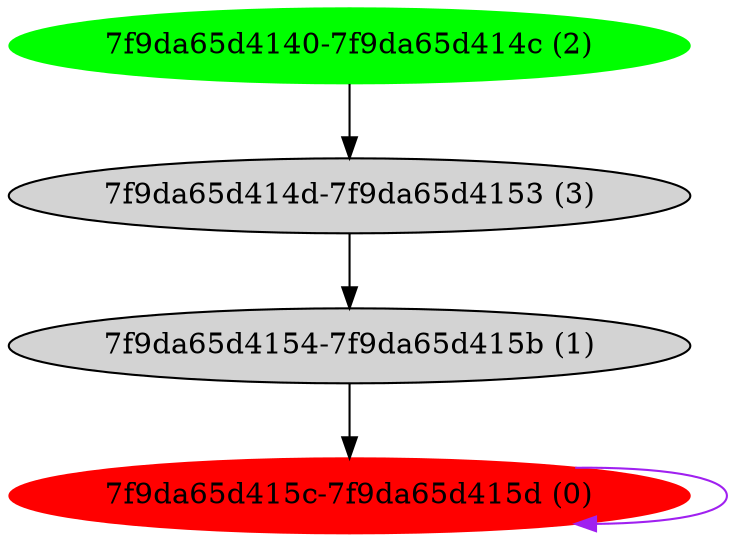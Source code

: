 digraph G {
   bb_7f9da65d415c [label="7f9da65d415c-7f9da65d415d (0)", color="red" style=filled];
   bb_7f9da65d4154 [label="7f9da65d4154-7f9da65d415b (1)" style=filled];
   bb_7f9da65d4140 [label="7f9da65d4140-7f9da65d414c (2)", color="green" style=filled];
   bb_7f9da65d414d [label="7f9da65d414d-7f9da65d4153 (3)" style=filled];
   bb_7f9da65d4140 -> bb_7f9da65d414d;
   bb_7f9da65d414d -> bb_7f9da65d4154;
   bb_7f9da65d4154 -> bb_7f9da65d415c;
   bb_7f9da65d415c -> bb_7f9da65d415c [color=purple];
}